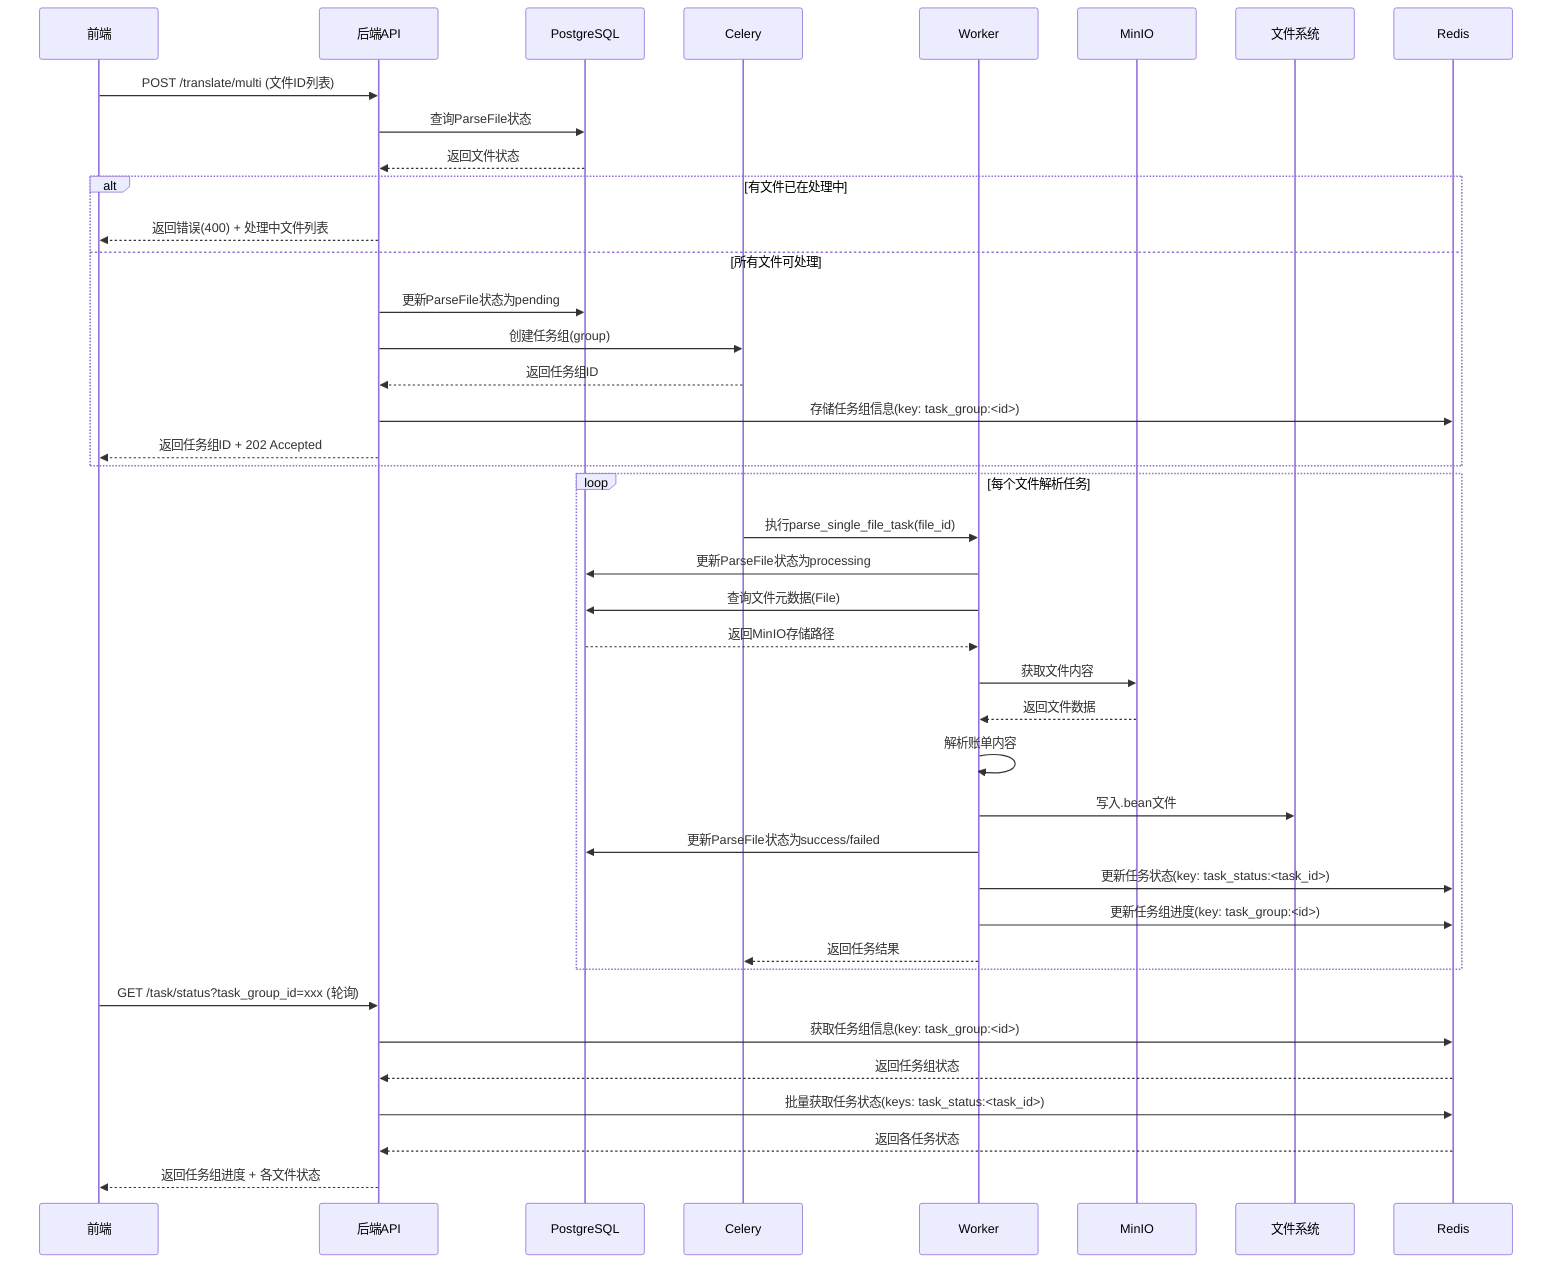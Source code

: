 sequenceDiagram
    participant F as 前端
    participant B as 后端API
    participant DB as PostgreSQL
    participant C as Celery
    participant W as Worker
    participant M as MinIO
    participant FS as 文件系统
    participant R as Redis

    F->>B: POST /translate/multi (文件ID列表)
    B->>DB: 查询ParseFile状态
    DB-->>B: 返回文件状态
    
    alt 有文件已在处理中
        B-->>F: 返回错误(400) + 处理中文件列表
    else 所有文件可处理
        B->>DB: 更新ParseFile状态为pending
        B->>C: 创建任务组(group)
        C-->>B: 返回任务组ID
        B->>R: 存储任务组信息(key: task_group:<id>)
        B-->>F: 返回任务组ID + 202 Accepted
    end

    loop 每个文件解析任务
        C->>W: 执行parse_single_file_task(file_id)
        W->>DB: 更新ParseFile状态为processing
        W->>DB: 查询文件元数据(File)
        DB-->>W: 返回MinIO存储路径
        W->>M: 获取文件内容
        M-->>W: 返回文件数据
        
        W->>W: 解析账单内容
        W->>FS: 写入.bean文件
        W->>DB: 更新ParseFile状态为success/failed
        
        W->>R: 更新任务状态(key: task_status:<task_id>)
        W->>R: 更新任务组进度(key: task_group:<id>)
        W-->>C: 返回任务结果
    end

    F->>B: GET /task/status?task_group_id=xxx (轮询)
    B->>R: 获取任务组信息(key: task_group:<id>)
    R-->>B: 返回任务组状态
    B->>R: 批量获取任务状态(keys: task_status:<task_id>)
    R-->>B: 返回各任务状态
    B-->>F: 返回任务组进度 + 各文件状态